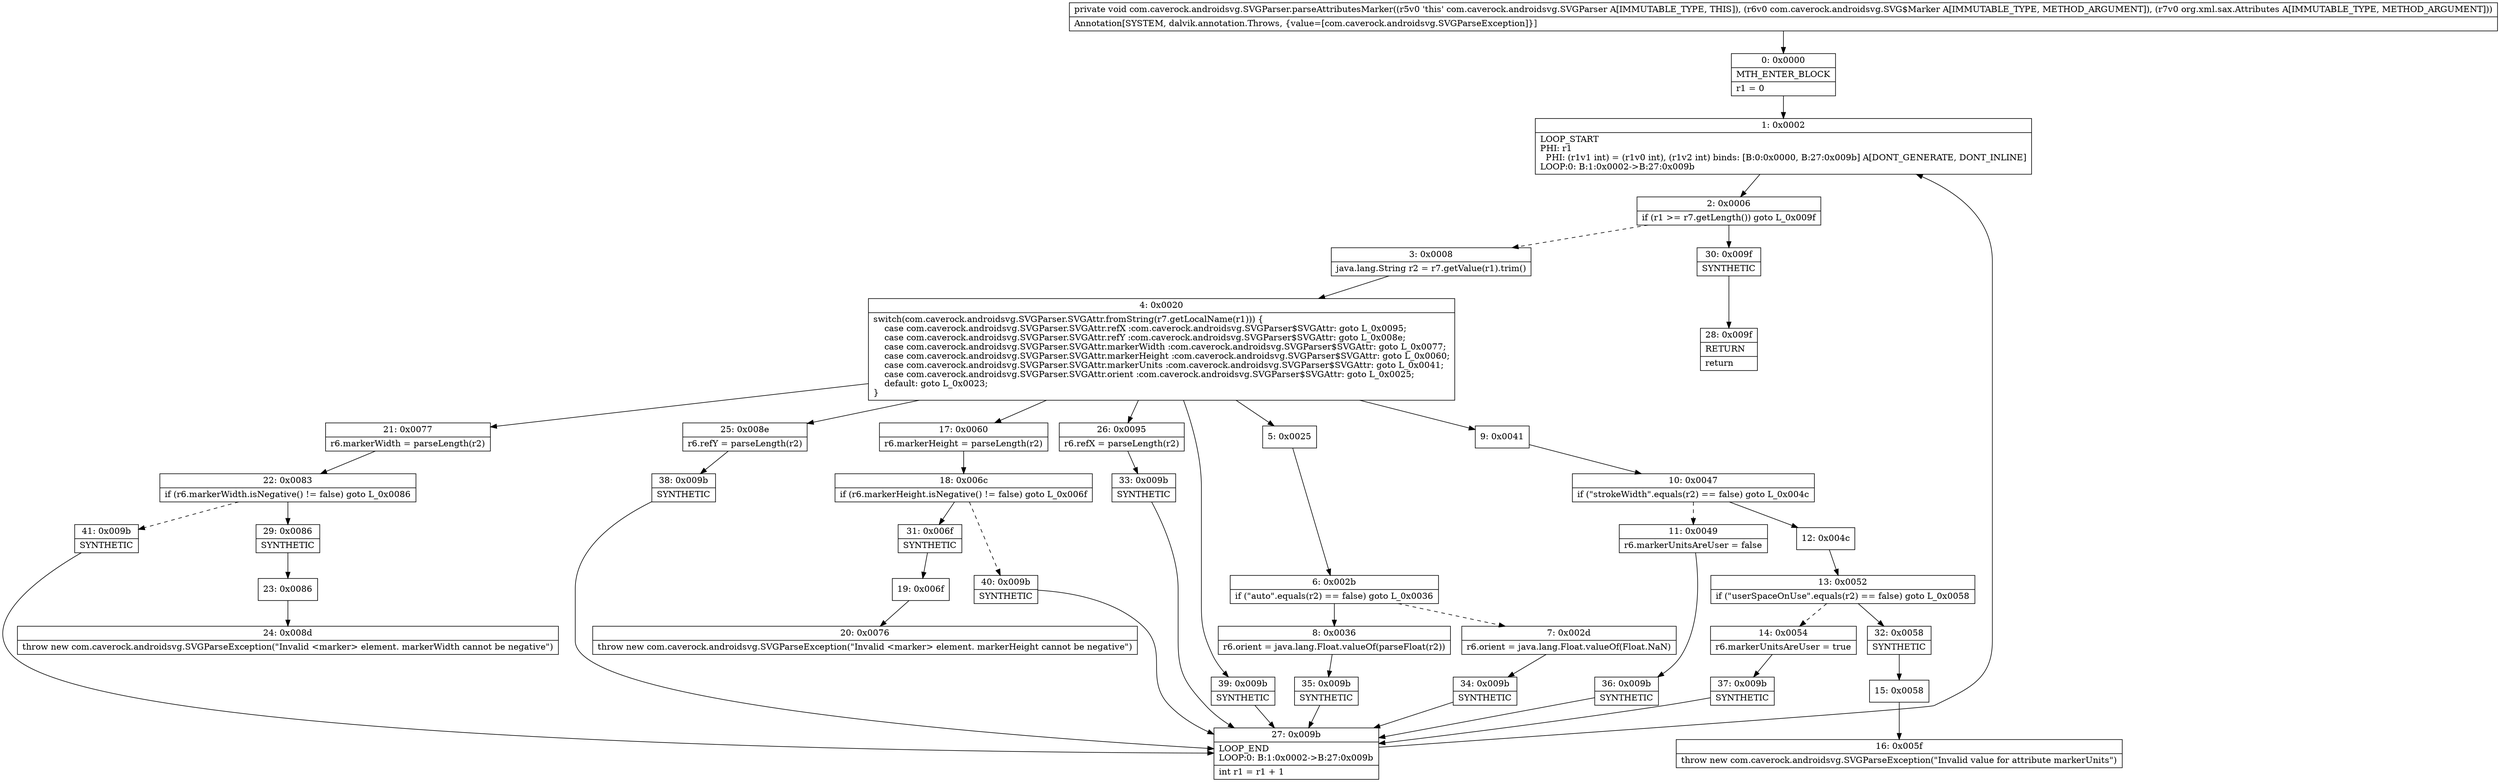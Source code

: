 digraph "CFG forcom.caverock.androidsvg.SVGParser.parseAttributesMarker(Lcom\/caverock\/androidsvg\/SVG$Marker;Lorg\/xml\/sax\/Attributes;)V" {
Node_0 [shape=record,label="{0\:\ 0x0000|MTH_ENTER_BLOCK\l|r1 = 0\l}"];
Node_1 [shape=record,label="{1\:\ 0x0002|LOOP_START\lPHI: r1 \l  PHI: (r1v1 int) = (r1v0 int), (r1v2 int) binds: [B:0:0x0000, B:27:0x009b] A[DONT_GENERATE, DONT_INLINE]\lLOOP:0: B:1:0x0002\-\>B:27:0x009b\l}"];
Node_2 [shape=record,label="{2\:\ 0x0006|if (r1 \>= r7.getLength()) goto L_0x009f\l}"];
Node_3 [shape=record,label="{3\:\ 0x0008|java.lang.String r2 = r7.getValue(r1).trim()\l}"];
Node_4 [shape=record,label="{4\:\ 0x0020|switch(com.caverock.androidsvg.SVGParser.SVGAttr.fromString(r7.getLocalName(r1))) \{\l    case com.caverock.androidsvg.SVGParser.SVGAttr.refX :com.caverock.androidsvg.SVGParser$SVGAttr: goto L_0x0095;\l    case com.caverock.androidsvg.SVGParser.SVGAttr.refY :com.caverock.androidsvg.SVGParser$SVGAttr: goto L_0x008e;\l    case com.caverock.androidsvg.SVGParser.SVGAttr.markerWidth :com.caverock.androidsvg.SVGParser$SVGAttr: goto L_0x0077;\l    case com.caverock.androidsvg.SVGParser.SVGAttr.markerHeight :com.caverock.androidsvg.SVGParser$SVGAttr: goto L_0x0060;\l    case com.caverock.androidsvg.SVGParser.SVGAttr.markerUnits :com.caverock.androidsvg.SVGParser$SVGAttr: goto L_0x0041;\l    case com.caverock.androidsvg.SVGParser.SVGAttr.orient :com.caverock.androidsvg.SVGParser$SVGAttr: goto L_0x0025;\l    default: goto L_0x0023;\l\}\l}"];
Node_5 [shape=record,label="{5\:\ 0x0025}"];
Node_6 [shape=record,label="{6\:\ 0x002b|if (\"auto\".equals(r2) == false) goto L_0x0036\l}"];
Node_7 [shape=record,label="{7\:\ 0x002d|r6.orient = java.lang.Float.valueOf(Float.NaN)\l}"];
Node_8 [shape=record,label="{8\:\ 0x0036|r6.orient = java.lang.Float.valueOf(parseFloat(r2))\l}"];
Node_9 [shape=record,label="{9\:\ 0x0041}"];
Node_10 [shape=record,label="{10\:\ 0x0047|if (\"strokeWidth\".equals(r2) == false) goto L_0x004c\l}"];
Node_11 [shape=record,label="{11\:\ 0x0049|r6.markerUnitsAreUser = false\l}"];
Node_12 [shape=record,label="{12\:\ 0x004c}"];
Node_13 [shape=record,label="{13\:\ 0x0052|if (\"userSpaceOnUse\".equals(r2) == false) goto L_0x0058\l}"];
Node_14 [shape=record,label="{14\:\ 0x0054|r6.markerUnitsAreUser = true\l}"];
Node_15 [shape=record,label="{15\:\ 0x0058}"];
Node_16 [shape=record,label="{16\:\ 0x005f|throw new com.caverock.androidsvg.SVGParseException(\"Invalid value for attribute markerUnits\")\l}"];
Node_17 [shape=record,label="{17\:\ 0x0060|r6.markerHeight = parseLength(r2)\l}"];
Node_18 [shape=record,label="{18\:\ 0x006c|if (r6.markerHeight.isNegative() != false) goto L_0x006f\l}"];
Node_19 [shape=record,label="{19\:\ 0x006f}"];
Node_20 [shape=record,label="{20\:\ 0x0076|throw new com.caverock.androidsvg.SVGParseException(\"Invalid \<marker\> element. markerHeight cannot be negative\")\l}"];
Node_21 [shape=record,label="{21\:\ 0x0077|r6.markerWidth = parseLength(r2)\l}"];
Node_22 [shape=record,label="{22\:\ 0x0083|if (r6.markerWidth.isNegative() != false) goto L_0x0086\l}"];
Node_23 [shape=record,label="{23\:\ 0x0086}"];
Node_24 [shape=record,label="{24\:\ 0x008d|throw new com.caverock.androidsvg.SVGParseException(\"Invalid \<marker\> element. markerWidth cannot be negative\")\l}"];
Node_25 [shape=record,label="{25\:\ 0x008e|r6.refY = parseLength(r2)\l}"];
Node_26 [shape=record,label="{26\:\ 0x0095|r6.refX = parseLength(r2)\l}"];
Node_27 [shape=record,label="{27\:\ 0x009b|LOOP_END\lLOOP:0: B:1:0x0002\-\>B:27:0x009b\l|int r1 = r1 + 1\l}"];
Node_28 [shape=record,label="{28\:\ 0x009f|RETURN\l|return\l}"];
Node_29 [shape=record,label="{29\:\ 0x0086|SYNTHETIC\l}"];
Node_30 [shape=record,label="{30\:\ 0x009f|SYNTHETIC\l}"];
Node_31 [shape=record,label="{31\:\ 0x006f|SYNTHETIC\l}"];
Node_32 [shape=record,label="{32\:\ 0x0058|SYNTHETIC\l}"];
Node_33 [shape=record,label="{33\:\ 0x009b|SYNTHETIC\l}"];
Node_34 [shape=record,label="{34\:\ 0x009b|SYNTHETIC\l}"];
Node_35 [shape=record,label="{35\:\ 0x009b|SYNTHETIC\l}"];
Node_36 [shape=record,label="{36\:\ 0x009b|SYNTHETIC\l}"];
Node_37 [shape=record,label="{37\:\ 0x009b|SYNTHETIC\l}"];
Node_38 [shape=record,label="{38\:\ 0x009b|SYNTHETIC\l}"];
Node_39 [shape=record,label="{39\:\ 0x009b|SYNTHETIC\l}"];
Node_40 [shape=record,label="{40\:\ 0x009b|SYNTHETIC\l}"];
Node_41 [shape=record,label="{41\:\ 0x009b|SYNTHETIC\l}"];
MethodNode[shape=record,label="{private void com.caverock.androidsvg.SVGParser.parseAttributesMarker((r5v0 'this' com.caverock.androidsvg.SVGParser A[IMMUTABLE_TYPE, THIS]), (r6v0 com.caverock.androidsvg.SVG$Marker A[IMMUTABLE_TYPE, METHOD_ARGUMENT]), (r7v0 org.xml.sax.Attributes A[IMMUTABLE_TYPE, METHOD_ARGUMENT]))  | Annotation[SYSTEM, dalvik.annotation.Throws, \{value=[com.caverock.androidsvg.SVGParseException]\}]\l}"];
MethodNode -> Node_0;
Node_0 -> Node_1;
Node_1 -> Node_2;
Node_2 -> Node_3[style=dashed];
Node_2 -> Node_30;
Node_3 -> Node_4;
Node_4 -> Node_5;
Node_4 -> Node_9;
Node_4 -> Node_17;
Node_4 -> Node_21;
Node_4 -> Node_25;
Node_4 -> Node_26;
Node_4 -> Node_39;
Node_5 -> Node_6;
Node_6 -> Node_7[style=dashed];
Node_6 -> Node_8;
Node_7 -> Node_34;
Node_8 -> Node_35;
Node_9 -> Node_10;
Node_10 -> Node_11[style=dashed];
Node_10 -> Node_12;
Node_11 -> Node_36;
Node_12 -> Node_13;
Node_13 -> Node_14[style=dashed];
Node_13 -> Node_32;
Node_14 -> Node_37;
Node_15 -> Node_16;
Node_17 -> Node_18;
Node_18 -> Node_31;
Node_18 -> Node_40[style=dashed];
Node_19 -> Node_20;
Node_21 -> Node_22;
Node_22 -> Node_29;
Node_22 -> Node_41[style=dashed];
Node_23 -> Node_24;
Node_25 -> Node_38;
Node_26 -> Node_33;
Node_27 -> Node_1;
Node_29 -> Node_23;
Node_30 -> Node_28;
Node_31 -> Node_19;
Node_32 -> Node_15;
Node_33 -> Node_27;
Node_34 -> Node_27;
Node_35 -> Node_27;
Node_36 -> Node_27;
Node_37 -> Node_27;
Node_38 -> Node_27;
Node_39 -> Node_27;
Node_40 -> Node_27;
Node_41 -> Node_27;
}

